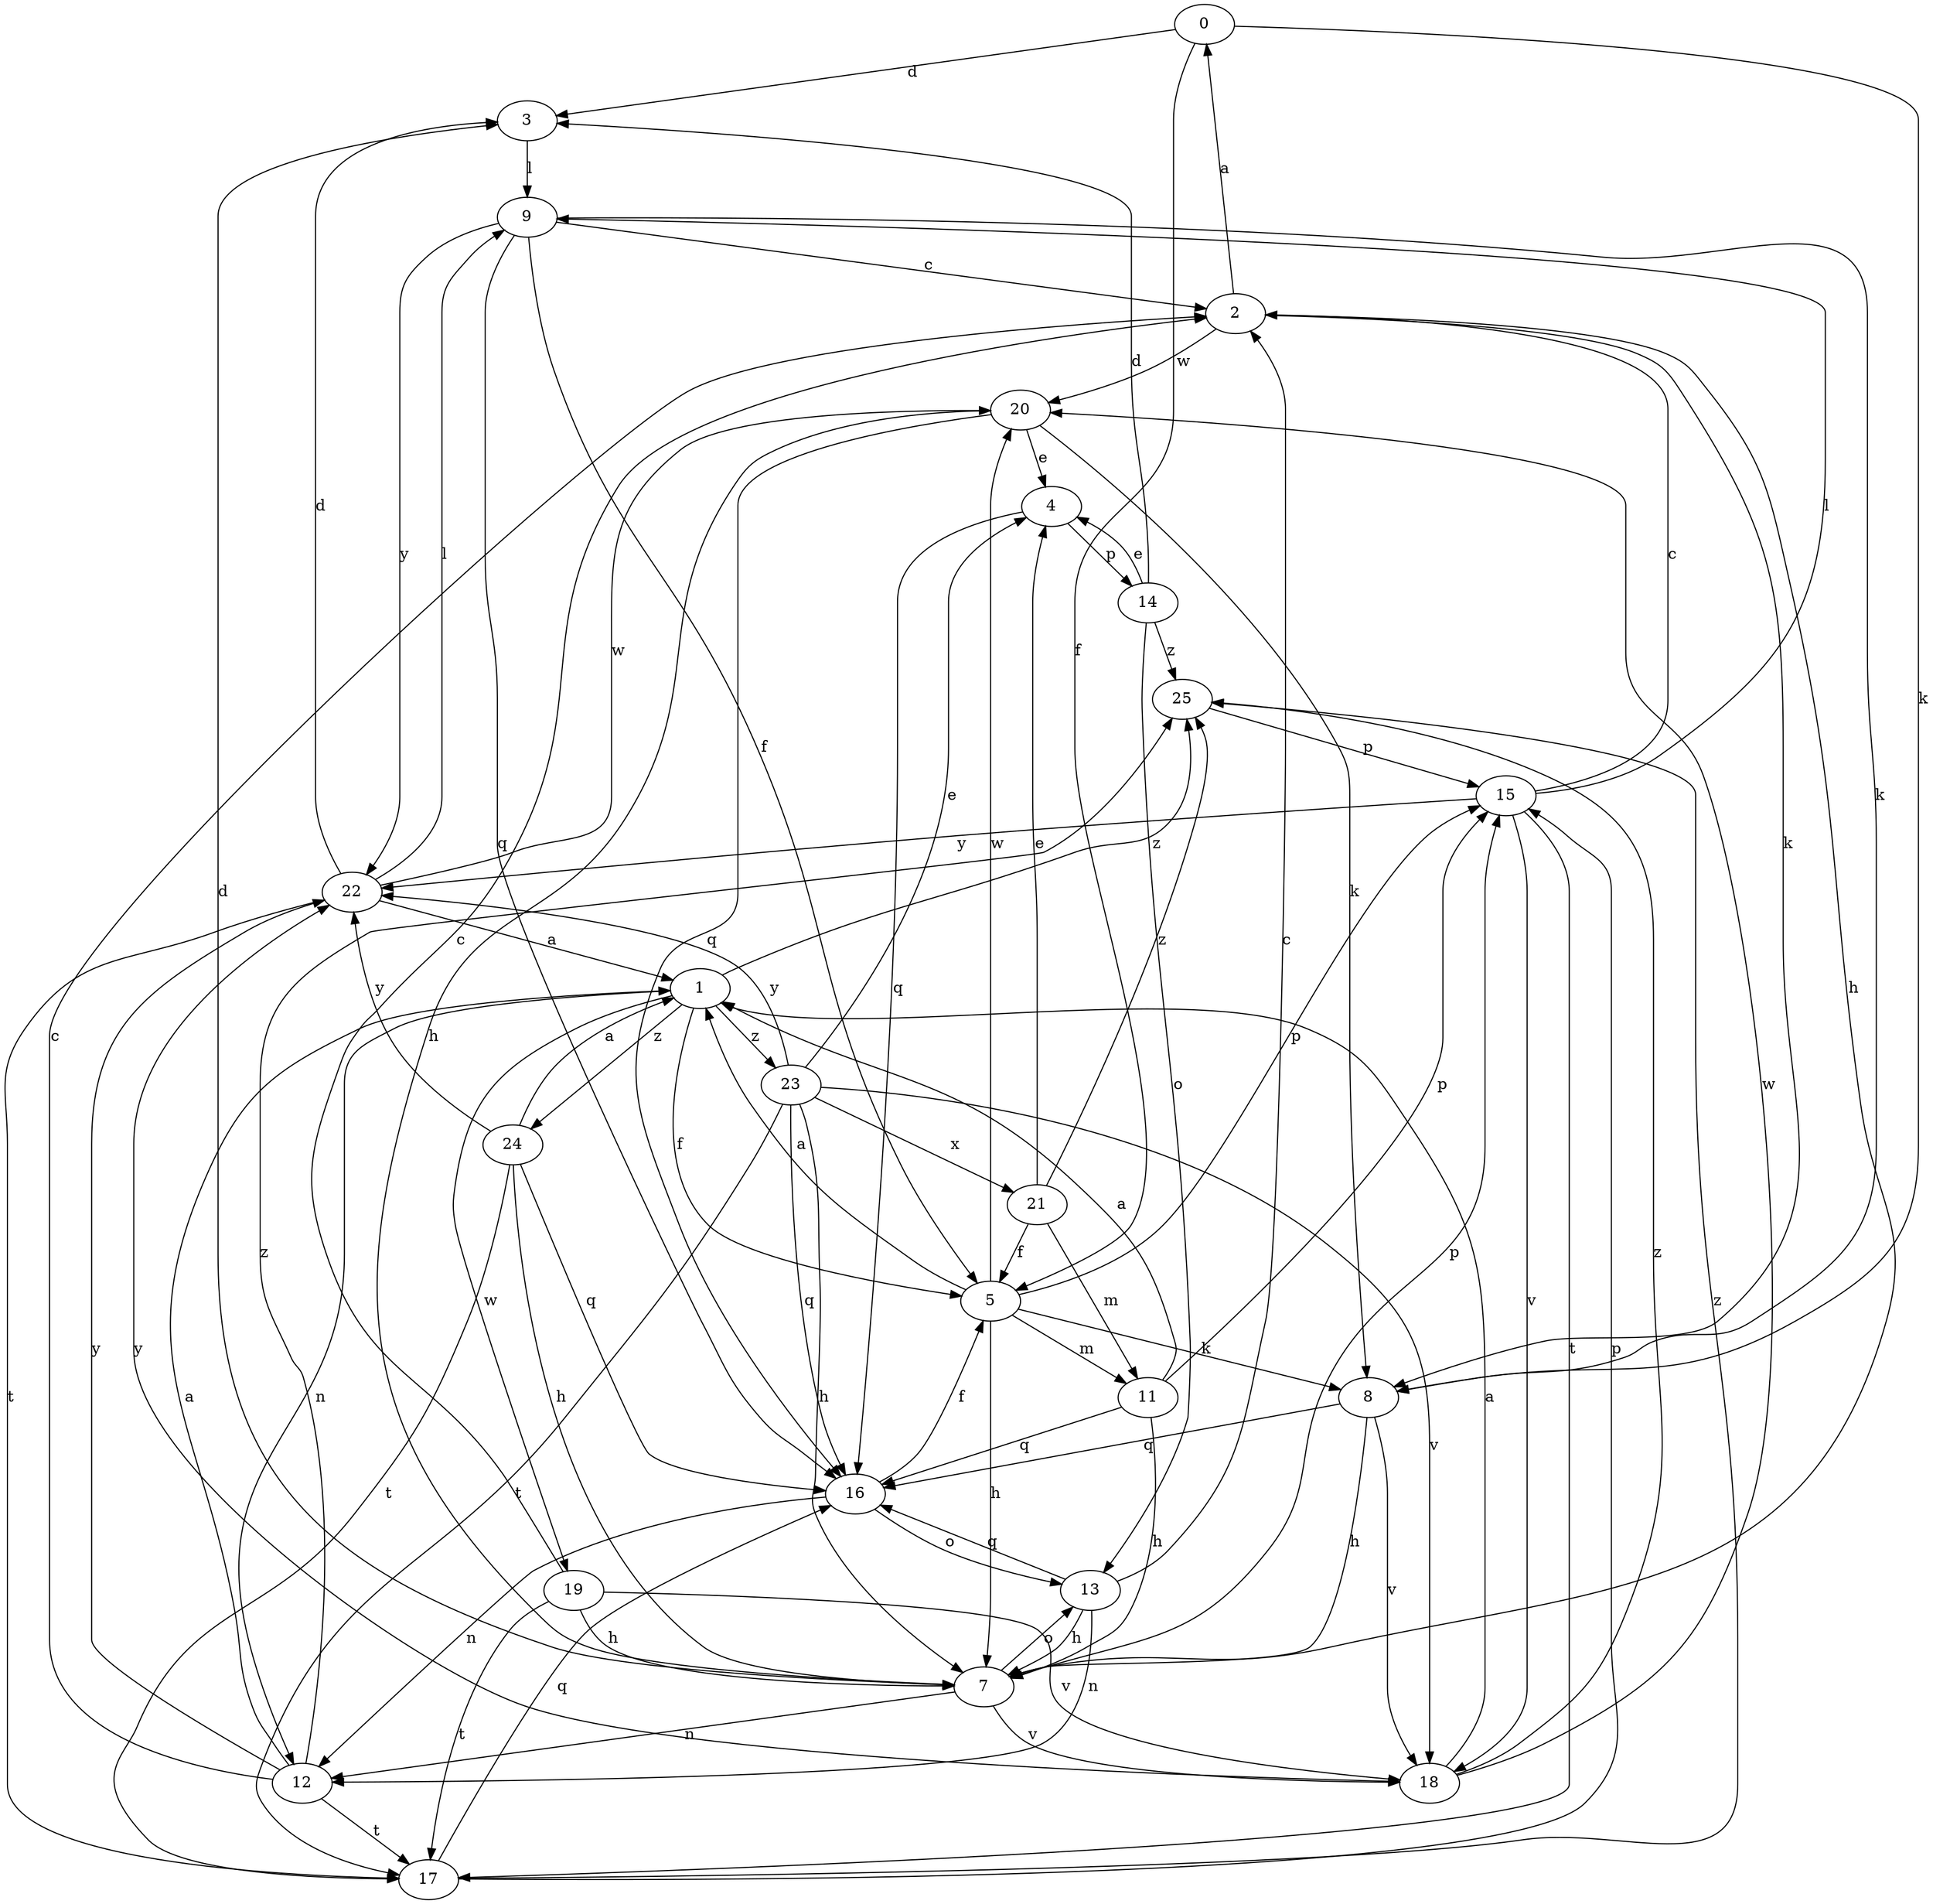 strict digraph  {
0;
1;
2;
3;
4;
5;
7;
8;
9;
11;
12;
13;
14;
15;
16;
17;
18;
19;
20;
21;
22;
23;
24;
25;
0 -> 3  [label=d];
0 -> 5  [label=f];
0 -> 8  [label=k];
1 -> 5  [label=f];
1 -> 12  [label=n];
1 -> 19  [label=w];
1 -> 23  [label=z];
1 -> 24  [label=z];
1 -> 25  [label=z];
2 -> 0  [label=a];
2 -> 7  [label=h];
2 -> 8  [label=k];
2 -> 20  [label=w];
3 -> 9  [label=l];
4 -> 14  [label=p];
4 -> 16  [label=q];
5 -> 1  [label=a];
5 -> 7  [label=h];
5 -> 8  [label=k];
5 -> 11  [label=m];
5 -> 15  [label=p];
5 -> 20  [label=w];
7 -> 3  [label=d];
7 -> 12  [label=n];
7 -> 13  [label=o];
7 -> 15  [label=p];
7 -> 18  [label=v];
8 -> 7  [label=h];
8 -> 16  [label=q];
8 -> 18  [label=v];
9 -> 2  [label=c];
9 -> 5  [label=f];
9 -> 8  [label=k];
9 -> 16  [label=q];
9 -> 22  [label=y];
11 -> 1  [label=a];
11 -> 7  [label=h];
11 -> 15  [label=p];
11 -> 16  [label=q];
12 -> 1  [label=a];
12 -> 2  [label=c];
12 -> 17  [label=t];
12 -> 22  [label=y];
12 -> 25  [label=z];
13 -> 2  [label=c];
13 -> 7  [label=h];
13 -> 12  [label=n];
13 -> 16  [label=q];
14 -> 3  [label=d];
14 -> 4  [label=e];
14 -> 13  [label=o];
14 -> 25  [label=z];
15 -> 2  [label=c];
15 -> 9  [label=l];
15 -> 17  [label=t];
15 -> 18  [label=v];
15 -> 22  [label=y];
16 -> 5  [label=f];
16 -> 12  [label=n];
16 -> 13  [label=o];
17 -> 15  [label=p];
17 -> 16  [label=q];
17 -> 25  [label=z];
18 -> 1  [label=a];
18 -> 20  [label=w];
18 -> 22  [label=y];
18 -> 25  [label=z];
19 -> 2  [label=c];
19 -> 7  [label=h];
19 -> 17  [label=t];
19 -> 18  [label=v];
20 -> 4  [label=e];
20 -> 7  [label=h];
20 -> 8  [label=k];
20 -> 16  [label=q];
21 -> 4  [label=e];
21 -> 5  [label=f];
21 -> 11  [label=m];
21 -> 25  [label=z];
22 -> 1  [label=a];
22 -> 3  [label=d];
22 -> 9  [label=l];
22 -> 17  [label=t];
22 -> 20  [label=w];
23 -> 4  [label=e];
23 -> 7  [label=h];
23 -> 16  [label=q];
23 -> 17  [label=t];
23 -> 18  [label=v];
23 -> 21  [label=x];
23 -> 22  [label=y];
24 -> 1  [label=a];
24 -> 7  [label=h];
24 -> 16  [label=q];
24 -> 17  [label=t];
24 -> 22  [label=y];
25 -> 15  [label=p];
}
